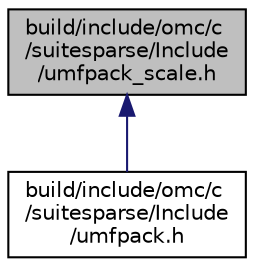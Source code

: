digraph "build/include/omc/c/suitesparse/Include/umfpack_scale.h"
{
  edge [fontname="Helvetica",fontsize="10",labelfontname="Helvetica",labelfontsize="10"];
  node [fontname="Helvetica",fontsize="10",shape=record];
  Node1 [label="build/include/omc/c\l/suitesparse/Include\l/umfpack_scale.h",height=0.2,width=0.4,color="black", fillcolor="grey75", style="filled", fontcolor="black"];
  Node1 -> Node2 [dir="back",color="midnightblue",fontsize="10",style="solid",fontname="Helvetica"];
  Node2 [label="build/include/omc/c\l/suitesparse/Include\l/umfpack.h",height=0.2,width=0.4,color="black", fillcolor="white", style="filled",URL="$d9/d1f/build_2include_2omc_2c_2suitesparse_2_include_2umfpack_8h.html"];
}
